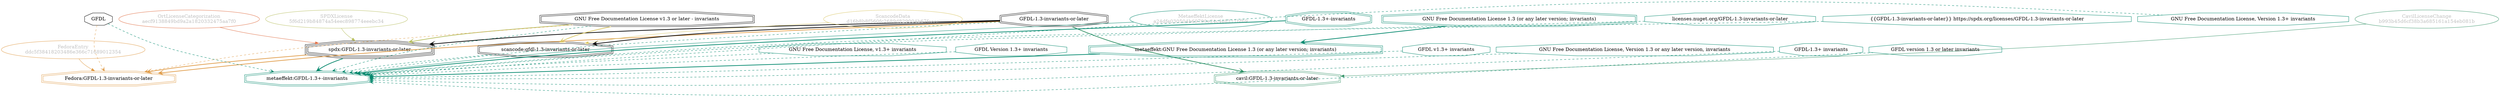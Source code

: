 strict digraph {
    node [shape=box];
    graph [splines=curved];
    1847 [label="SPDXLicense\n5f6d219b84874a54eec898774eeebc34"
         ,fontcolor=gray
         ,color="#b8bf62"
         ,fillcolor="beige;1"
         ,shape=ellipse];
    1848 [label="spdx:GFDL-1.3-invariants-or-later"
         ,shape=tripleoctagon];
    1849 [label="GFDL-1.3-invariants-or-later"
         ,shape=doubleoctagon];
    1850 [label="GNU Free Documentation License v1.3 or later - invariants"
         ,shape=doubleoctagon];
    6395 [label=GFDL,shape=octagon];
    6421 [label="FedoraEntry\nddc5f38418203486e366c71689012354"
         ,fontcolor=gray
         ,color="#e09d4b"
         ,fillcolor="beige;1"
         ,shape=ellipse];
    6422 [label="Fedora:GFDL-1.3-invariants-or-later"
         ,color="#e09d4b"
         ,shape=doubleoctagon];
    15926 [label="ScancodeData\nd16b8b8f560fc2689d829004b67fcace"
          ,fontcolor=gray
          ,color="#dac767"
          ,fillcolor="beige;1"
          ,shape=ellipse];
    15927 [label="scancode:gfdl-1.3-invariants-or-later"
          ,shape=doubleoctagon];
    28706 [label="OrtLicenseCategorization\naecf9138849bd9a2a1820332475aa7f0"
          ,fontcolor=gray
          ,color="#e06f45"
          ,fillcolor="beige;1"
          ,shape=ellipse];
    36860 [label="CavilLicenseChange\nb993b45d6cf38b3a685161a154eb081b"
          ,fontcolor=gray
          ,color="#379469"
          ,fillcolor="beige;1"
          ,shape=ellipse];
    36861 [label="cavil:GFDL-1.3-invariants-or-later"
          ,color="#379469"
          ,shape=doubleoctagon];
    42864 [label="MetaeffektLicense\na24dfe030504b69790e24c4e8311bf69"
          ,fontcolor=gray
          ,color="#00876c"
          ,fillcolor="beige;1"
          ,shape=ellipse];
    42865 [label="metaeffekt:GFDL-1.3+-invariants"
          ,color="#00876c"
          ,shape=doubleoctagon];
    42866 [label="GFDL-1.3+-invariants"
          ,color="#00876c"
          ,shape=doubleoctagon];
    42867 [label="metaeffekt:GNU Free Documentation License 1.3 (or any later version; invariants)"
          ,color="#00876c"
          ,shape=doubleoctagon];
    42868 [label="GNU Free Documentation License 1.3 (or any later version; invariants)"
          ,color="#00876c"
          ,shape=doubleoctagon];
    42869 [label="licenses.nuget.org/GFDL-1.3-invariants-or-later"
          ,color="#00876c"
          ,shape=octagon];
    42870 [label="{{GFDL-1.3-invariants-or-later}} https://spdx.org/licenses/GFDL-1.3-invariants-or-later"
          ,color="#00876c"
          ,shape=octagon];
    42872 [label="GNU Free Documentation License, Version 1.3+ invariants"
          ,color="#00876c"
          ,shape=octagon];
    42873 [label="GNU Free Documentation License, v1.3+ invariants"
          ,color="#00876c"
          ,shape=octagon];
    42874 [label="GFDL Version 1.3+ invariants"
          ,color="#00876c"
          ,shape=octagon];
    42875 [label="GFDL v1.3+ invariants"
          ,color="#00876c"
          ,shape=octagon];
    42876 [label="GNU Free Documentation License, Version 1.3 or any later version, invariants"
          ,color="#00876c"
          ,shape=octagon];
    42877 [label="GFDL-1.3+ invariants"
          ,color="#00876c"
          ,shape=octagon];
    42878 [label="GFDL version 1.3 or later invariants"
          ,color="#00876c"
          ,shape=octagon];
    1847 -> 1848 [weight=0.5
                 ,color="#b8bf62"];
    1848 -> 6422 [style=bold
                 ,arrowhead=vee
                 ,weight=0.7
                 ,color="#e09d4b"];
    1848 -> 42865 [style=bold
                  ,arrowhead=vee
                  ,weight=0.7
                  ,color="#00876c"];
    1849 -> 1848 [style=bold
                 ,arrowhead=vee
                 ,weight=0.7];
    1849 -> 6422 [style=bold
                 ,arrowhead=vee
                 ,weight=0.7
                 ,color="#e09d4b"];
    1849 -> 15927 [style=bold
                  ,arrowhead=vee
                  ,weight=0.7];
    1849 -> 36861 [style=bold
                  ,arrowhead=vee
                  ,weight=0.7
                  ,color="#379469"];
    1849 -> 36861 [style=bold
                  ,arrowhead=vee
                  ,weight=0.7
                  ,color="#379469"];
    1849 -> 42865 [style=dashed
                  ,arrowhead=vee
                  ,weight=0.5
                  ,color="#00876c"];
    1850 -> 1848 [style=bold
                 ,arrowhead=vee
                 ,weight=0.7
                 ,color="#b8bf62"];
    1850 -> 6422 [style=dashed
                 ,arrowhead=vee
                 ,weight=0.5
                 ,color="#e09d4b"];
    1850 -> 15927 [style=bold
                  ,arrowhead=vee
                  ,weight=0.7
                  ,color="#dac767"];
    1850 -> 42865 [style=dashed
                  ,arrowhead=vee
                  ,weight=0.5
                  ,color="#00876c"];
    6395 -> 6422 [style=dashed
                 ,arrowhead=vee
                 ,weight=0.5
                 ,color="#e09d4b"];
    6395 -> 42865 [style=dashed
                  ,arrowhead=vee
                  ,weight=0.5
                  ,color="#00876c"];
    6421 -> 6422 [weight=0.5
                 ,color="#e09d4b"];
    15926 -> 15927 [weight=0.5
                   ,color="#dac767"];
    15927 -> 42865 [style=dashed
                   ,arrowhead=vee
                   ,weight=0.5
                   ,color="#00876c"];
    28706 -> 1848 [weight=0.5
                  ,color="#e06f45"];
    36860 -> 36861 [weight=0.5
                   ,color="#379469"];
    42864 -> 42865 [weight=0.5
                   ,color="#00876c"];
    42866 -> 42865 [style=bold
                   ,arrowhead=vee
                   ,weight=0.7
                   ,color="#00876c"];
    42867 -> 42865 [style=bold
                   ,arrowhead=vee
                   ,weight=0.7
                   ,color="#00876c"];
    42868 -> 42867 [style=bold
                   ,arrowhead=vee
                   ,weight=0.7
                   ,color="#00876c"];
    42869 -> 42865 [style=dashed
                   ,arrowhead=vee
                   ,weight=0.5
                   ,color="#00876c"];
    42870 -> 42865 [style=dashed
                   ,arrowhead=vee
                   ,weight=0.5
                   ,color="#00876c"];
    42872 -> 42865 [style=dashed
                   ,arrowhead=vee
                   ,weight=0.5
                   ,color="#00876c"];
    42873 -> 42865 [style=dashed
                   ,arrowhead=vee
                   ,weight=0.5
                   ,color="#00876c"];
    42874 -> 42865 [style=dashed
                   ,arrowhead=vee
                   ,weight=0.5
                   ,color="#00876c"];
    42875 -> 42865 [style=dashed
                   ,arrowhead=vee
                   ,weight=0.5
                   ,color="#00876c"];
    42876 -> 42865 [style=dashed
                   ,arrowhead=vee
                   ,weight=0.5
                   ,color="#00876c"];
    42877 -> 42865 [style=dashed
                   ,arrowhead=vee
                   ,weight=0.5
                   ,color="#00876c"];
    42878 -> 42865 [style=dashed
                   ,arrowhead=vee
                   ,weight=0.5
                   ,color="#00876c"];
}
